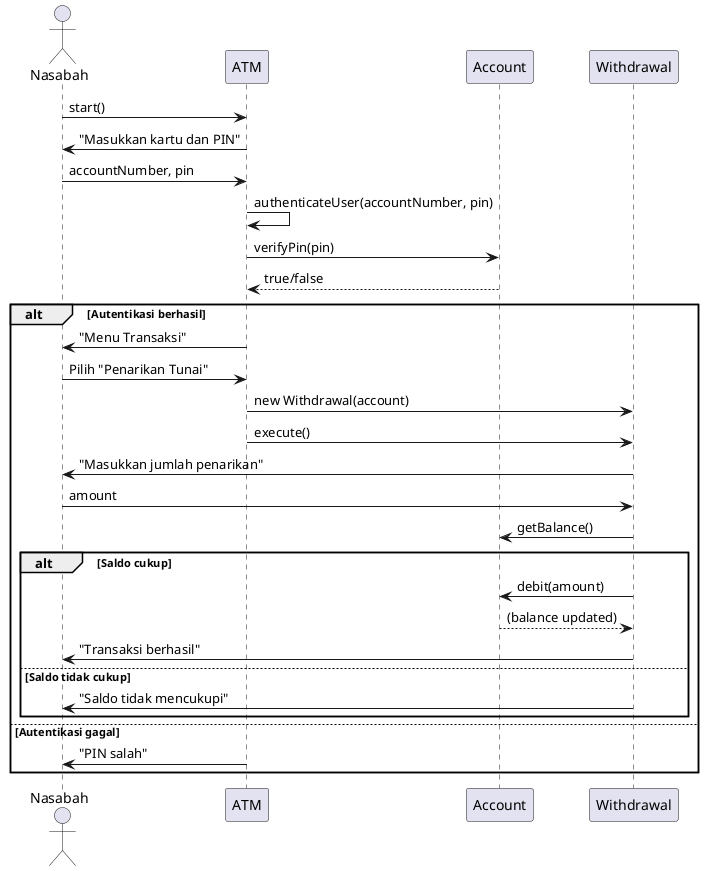 @startuml
actor Nasabah
participant "ATM" as ATM
participant "Account" as Account
participant "Withdrawal" as Withdrawal

Nasabah -> ATM : start()
ATM -> Nasabah : "Masukkan kartu dan PIN"
Nasabah -> ATM : accountNumber, pin
ATM -> ATM : authenticateUser(accountNumber, pin)
ATM -> Account : verifyPin(pin)
Account --> ATM : true/false
alt Autentikasi berhasil
    ATM -> Nasabah : "Menu Transaksi"
    Nasabah -> ATM : Pilih "Penarikan Tunai"
    ATM -> Withdrawal : new Withdrawal(account)
    ATM -> Withdrawal : execute()
    Withdrawal -> Nasabah : "Masukkan jumlah penarikan"
    Nasabah -> Withdrawal : amount
    Withdrawal -> Account : getBalance()
    alt Saldo cukup
        Withdrawal -> Account : debit(amount)
        Account --> Withdrawal : (balance updated)
        Withdrawal -> Nasabah : "Transaksi berhasil"
    else Saldo tidak cukup
        Withdrawal -> Nasabah : "Saldo tidak mencukupi"
    end
else Autentikasi gagal
    ATM -> Nasabah : "PIN salah"
end
@enduml